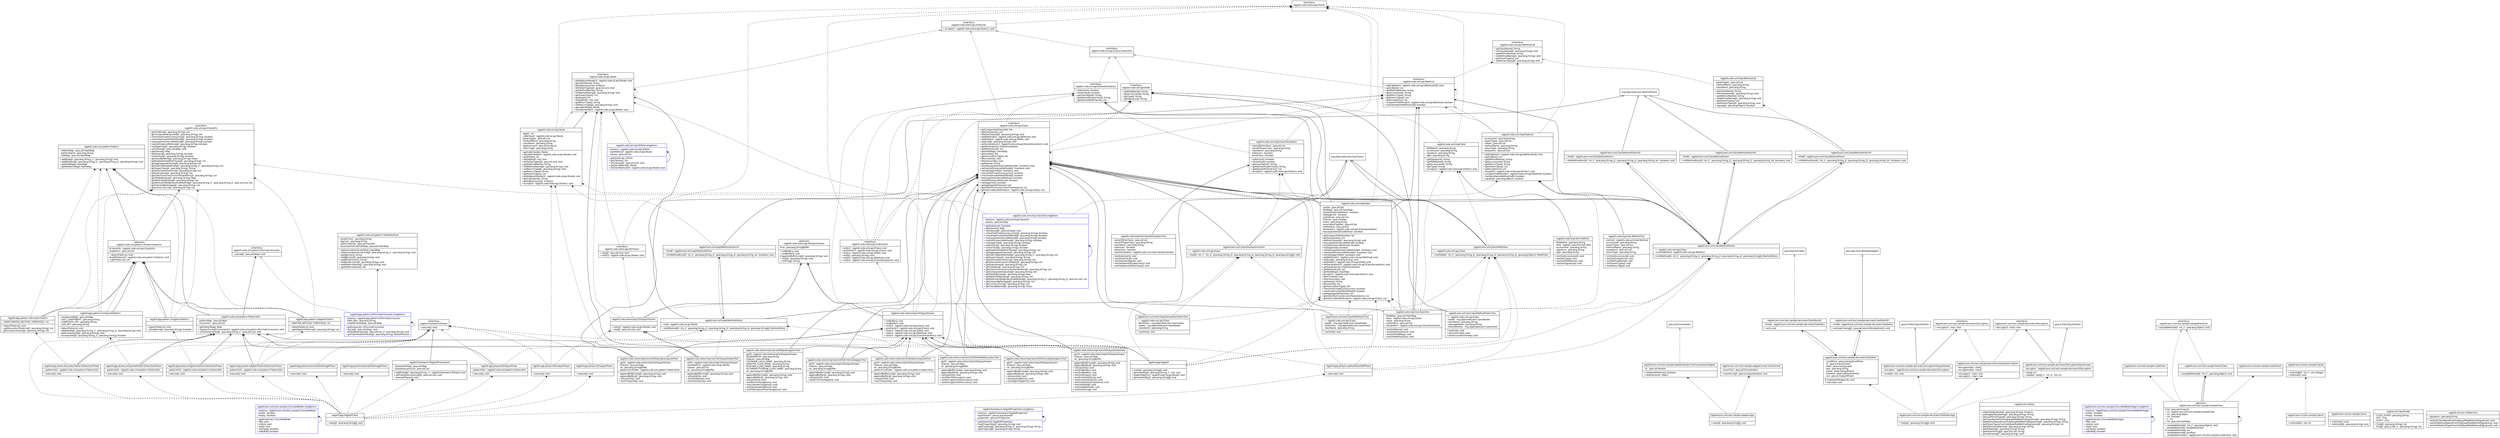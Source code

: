 digraph G {
rankdir=BT;
fontname = "Times New Roman"
fontsize = 12
node [
fontname = "Times New Roman"
fontsize = 12
shape = "record"
]
"ragdoll.asm.uml.test.sample.ChocolateBoiler" [
color=blue
fillcolor="white"
style=filled
label = "{ragdoll.asm.uml.test.sample.ChocolateBoiler
«singleton»\n|- instance : ragdoll.asm.uml.test.sample.ChocolateBoiler\l- boiled : boolean\l- empty : boolean\l|+ getInstance(): ChocolateBoiler\l+ fill(): void\l+ drain(): void\l+ boil(): void\l+ isEmpty(): boolean\l+ isBoiled(): boolean\l}"
]
edge [
style = "dashed"
arrowhead = "empty"
]
edge [
style = "solid"
arrowhead = "empty"
]
edge [
style = "dashed"
arrowhead = "vee"
]
edge [
style = "solid"
arrowhead = "vee"
label = " "
]
"ragdoll.asm.uml.test.sample.ChocolateBoiler" -> "ragdoll.asm.uml.test.sample.ChocolateBoiler"
edge [label=" "]
"ragdoll.code.visitor.api.ISDVisitor" [
color=black
fillcolor="white"
style=filled
label = "{«interface»\nragdoll.code.visitor.api.ISDVisitor|+ visit(j0 : java.util.List): void\l+ visit(r0 : ragdoll.code.sd.api.INode): void\l}"
]
edge [
style = "dashed"
arrowhead = "empty"
]
"ragdoll.code.visitor.api.ISDVisitor" -> "ragdoll.code.visitor.api.IVisitor"
edge [
style = "solid"
arrowhead = "empty"
]
edge [
style = "dashed"
arrowhead = "vee"
]
"ragdoll.code.visitor.api.ISDVisitor" -> "ragdoll.code.sd.api.INode"
edge [label=" "]
"ragdoll.code.uml.api.IClassComponent" [
color=black
fillcolor="white"
style=filled
label = "{«interface»\nragdoll.code.uml.api.IClassComponent|}"
]
edge [
style = "dashed"
arrowhead = "empty"
]
"ragdoll.code.uml.api.IClassComponent" -> "ragdoll.code.visitor.api.ITraverser"
edge [
style = "solid"
arrowhead = "empty"
]
edge [
style = "dashed"
arrowhead = "vee"
]
edge [label=" "]
"ragdoll.app.phase.GenerateSDImagePhase" [
color=black
fillcolor="white"
style=filled
label = "{ragdoll.app.phase.GenerateSDImagePhase||+ execute(): void\l}"
]
edge [
style = "dashed"
arrowhead = "empty"
]
"ragdoll.app.phase.GenerateSDImagePhase" -> "ragdoll.framework.IPhase"
edge [
style = "solid"
arrowhead = "empty"
]
edge [
style = "dashed"
arrowhead = "vee"
]
edge [label=" "]
"ragdoll.asm.uml.test.ClassDeclarationVisitorTest" [
color=black
fillcolor="white"
style=filled
label = "{ragdoll.asm.uml.test.ClassDeclarationVisitorTest|- c : ragdoll.code.uml.api.IClass\l- declVisitor : org.objectweb.asm.ClassVisitor\l- reader : org.objectweb.asm.ClassReader\l- className : java.lang.String\l|+ testVisit(): void\l}"
]
edge [
style = "dashed"
arrowhead = "empty"
]
edge [
style = "solid"
arrowhead = "empty"
]
edge [
style = "dashed"
arrowhead = "vee"
]
"ragdoll.asm.uml.test.ClassDeclarationVisitorTest" -> "ragdoll.code.uml.impl.Klass"
"ragdoll.asm.uml.test.ClassDeclarationVisitorTest" -> "ragdoll.asm.uml.ClassDeclarationVisitor"
edge [
style = "solid"
arrowhead = "vee"
label = " "
]
"ragdoll.asm.uml.test.ClassDeclarationVisitorTest" -> "ragdoll.code.uml.api.IClass"
edge [label=" "]
"ragdoll.code.visitor.api.IVisitor" [
color=black
fillcolor="white"
style=filled
label = "{«interface»\nragdoll.code.visitor.api.IVisitor|}"
]
edge [
style = "dashed"
arrowhead = "empty"
]
edge [
style = "solid"
arrowhead = "empty"
]
edge [
style = "dashed"
arrowhead = "vee"
]
edge [label=" "]
"ragdoll.app.pattern.GVFormatConsumer" [
color=blue
fillcolor="white"
style=filled
label = "{ragdoll.app.pattern.GVFormatConsumer
«singleton»\n|- instance : ragdoll.app.pattern.GVFormatConsumer\l- YIMA_RED : java.lang.String\l- nodeAttributeMap : java.util.Map\l|+ getInstance(): GVFormatConsumer\l+ parse(j0 : java.util.Map): void\l- setNodeAttribute(j0 : java.util.List, j1 : java.lang.String): void\l+ getClassNodeAttribute(j0 : java.lang.String): NodeAttribute\l}"
]
edge [
style = "dashed"
arrowhead = "empty"
]
"ragdoll.app.pattern.GVFormatConsumer" -> "ragdoll.code.uml.pattern.IFormatConsumer"
edge [
style = "solid"
arrowhead = "empty"
]
edge [
style = "dashed"
arrowhead = "vee"
]
edge [
style = "solid"
arrowhead = "vee"
label = " "
]
"ragdoll.app.pattern.GVFormatConsumer" -> "ragdoll.app.pattern.GVFormatConsumer"
edge [
style = "solid"
arrowhead = "vee"
label = " "
]
"ragdoll.app.pattern.GVFormatConsumer" -> "ragdoll.code.uml.pattern.NodeAttribute"
edge [label=" "]
"ragdoll.code.uml.pattern.APatternDetector" [
color=black
fillcolor="white"
style=filled
label = "{«abstract»\nragdoll.code.uml.pattern.APatternDetector|# classInfo : ragdoll.code.uml.api.IClassInfo\l# patterns : java.util.List\l|+ detectPattern(): void\l# addPattern(r0 : ragdoll.code.uml.pattern.Pattern): void\l+ getPatterns(): List\l}"
]
edge [
style = "dashed"
arrowhead = "empty"
]
edge [
style = "solid"
arrowhead = "empty"
]
edge [
style = "dashed"
arrowhead = "vee"
]
edge [
style = "solid"
arrowhead = "vee"
label = " "
]
"ragdoll.code.uml.pattern.APatternDetector" -> "ragdoll.code.uml.api.IClassInfo"
edge [
style = "solid"
arrowhead = "vee"
label = " "
]
"ragdoll.code.uml.pattern.APatternDetector" -> "ragdoll.code.uml.pattern.Pattern"
edge [label=" "]
"ragdoll.framework.RagdollProperties" [
color=blue
fillcolor="white"
style=filled
label = "{ragdoll.framework.RagdollProperties
«singleton»\n|- instance : ragdoll.framework.RagdollProperties\l- inputStream : java.io.InputStream\l- properties : java.util.Properties\l|+ getInstance(): RagdollProperties\l+ loadProperties(j0 : java.lang.String): void\l+ getProperty(j0 : java.lang.String, j1 : java.lang.String): String\l+ getProperty(j0 : java.lang.String): String\l}"
]
edge [
style = "dashed"
arrowhead = "empty"
]
edge [
style = "solid"
arrowhead = "empty"
]
edge [
style = "dashed"
arrowhead = "vee"
]
edge [
style = "solid"
arrowhead = "vee"
label = " "
]
"ragdoll.framework.RagdollProperties" -> "ragdoll.framework.RagdollProperties"
edge [label=" "]
"ragdoll.code.uml.api.IClassInfo" [
color=black
fillcolor="white"
style=filled
label = "{«interface»\nragdoll.code.uml.api.IClassInfo|+ getChildren(j0 : java.lang.String): List\l+ getCompositedClassSet(j0 : java.lang.String): Set\l+ checkHasPrivateConstructor(j0 : java.lang.String): boolean\l+ checkHasPrivateFiledOfItself(j0 : java.lang.String): boolean\l+ hasLazyGetInstanceMethod(j0 : java.lang.String): boolean\l+ hasGetInstanceMethod(j0 : java.lang.String): boolean\l+ hasEagerInit(j0 : java.lang.String): boolean\l+ setClasses(j0 : java.util.Map): void\l+ getClasses(): Map\l+ isAbstract(j0 : java.lang.String): boolean\l+ isInterface(j0 : java.lang.String): boolean\l+ getClassByName(j0 : java.lang.String): IClass\l+ getImplementedInterfaces(j0 : java.lang.String): List\l+ getAggregatedClasses(j0 : java.lang.String): List\l+ getOverriddenMethods(j0 : java.lang.String, j1 : java.lang.String): List\l+ getSuperClass(j0 : java.lang.String): String\l+ getInheritedAncestors(j0 : java.lang.String): List\l+ getSubclasses(j0 : java.lang.String): List\l+ getClassFromConstructorParameters(j0 : java.lang.String): List\l+ getFieldsByClass(j0 : java.lang.String): Map\l+ getMethodsByClass(j0 : java.lang.String): List\l+ getMethodCallsByClassAndMethod(j0 : java.lang.String, j1 : java.lang.String, j2 : java.util.List): List\l+ getClassesByPackage(j0 : java.lang.String): List\l+ getConstructors(j0 : java.lang.String): List\l}"
]
edge [
style = "dashed"
arrowhead = "empty"
]
edge [
style = "solid"
arrowhead = "empty"
]
edge [
style = "dashed"
arrowhead = "vee"
]
edge [label=" "]
"ragdoll.code.uml.api.IMethod" [
color=black
fillcolor="white"
style=filled
label = "{«interface»\nragdoll.code.uml.api.IMethod|+ addCallees(r0 : ragdoll.code.uml.api.IMethodCall): void\l+ getCallees(): List\l+ getMethodName(): String\l+ getAccessLevel(): String\l+ getReturnType(): String\l+ getParamTypes(): List\l+ getExceptions(): List\l+ compareToMethod(r0 : ragdoll.code.uml.api.IMethod): boolean\l+ hasSameNameMethodCall(): boolean\l}"
]
edge [
style = "dashed"
arrowhead = "empty"
]
"ragdoll.code.uml.api.IMethod" -> "ragdoll.code.uml.api.IClassComponent"
edge [
style = "solid"
arrowhead = "empty"
]
edge [
style = "dashed"
arrowhead = "vee"
]
"ragdoll.code.uml.api.IMethod" -> "ragdoll.code.uml.api.IMethodCall"
"ragdoll.code.uml.api.IMethod" -> "ragdoll.code.uml.api.IMethod"
edge [label=" "]
"ragdoll.code.impl.test.ClassDeclarationTest" [
color=black
fillcolor="white"
style=filled
label = "{ragdoll.code.impl.test.ClassDeclarationTest|- nameOfInterfaces : java.util.List\l- nameOfSuperClass : java.lang.String\l- className : java.lang.String\l- isAbstract : boolean\l- isInterface : boolean\l- classDeclaration : ragdoll.code.uml.impl.ClassDeclaration\l|+ testIsAbstract(): void\l+ testIsInterface(): void\l+ testGetClassName(): void\l+ testGetNameOfSuperClass(): void\l+ testGetNameOfInterfaces(): void\l}"
]
edge [
style = "dashed"
arrowhead = "empty"
]
edge [
style = "solid"
arrowhead = "empty"
]
edge [
style = "dashed"
arrowhead = "vee"
]
edge [
style = "solid"
arrowhead = "vee"
label = " "
]
"ragdoll.code.impl.test.ClassDeclarationTest" -> "ragdoll.code.uml.impl.ClassDeclaration"
edge [label=" "]
"ragdoll.app.phase.GenerateDotImagePhase" [
color=black
fillcolor="white"
style=filled
label = "{ragdoll.app.phase.GenerateDotImagePhase||+ execute(): void\l}"
]
edge [
style = "dashed"
arrowhead = "empty"
]
"ragdoll.app.phase.GenerateDotImagePhase" -> "ragdoll.framework.IPhase"
edge [
style = "solid"
arrowhead = "empty"
]
edge [
style = "dashed"
arrowhead = "vee"
]
edge [label=" "]
"ragdoll.asm.uml.ClassFieldVisitor" [
color=black
fillcolor="white"
style=filled
label = "{ragdoll.asm.uml.ClassFieldVisitor|- c : ragdoll.code.uml.api.IClass\l|+ visitField(i0 : int, j1 : java.lang.String, j2 : java.lang.String, j3 : java.lang.String, j4 : java.lang.Object): FieldVisitor\l}"
]
edge [
style = "dashed"
arrowhead = "empty"
]
edge [
style = "solid"
arrowhead = "empty"
]
"ragdoll.asm.uml.ClassFieldVisitor" -> "org.objectweb.asm.ClassVisitor"
edge [
style = "dashed"
arrowhead = "vee"
]
"ragdoll.asm.uml.ClassFieldVisitor" -> "ragdoll.code.uml.impl.Field"
edge [
style = "solid"
arrowhead = "vee"
label = " "
]
"ragdoll.asm.uml.ClassFieldVisitor" -> "ragdoll.code.uml.api.IClass"
edge [label=" "]
"ragdoll.code.uml.pattern.PatternInfo" [
color=black
fillcolor="white"
style=filled
label = "{ragdoll.code.uml.pattern.PatternInfo|- patternMap : java.util.Map\l- consumers : java.util.List\l|+ getPatterMap(): Map\l+ registerFormatConsumer(r0 : ragdoll.code.uml.pattern.IFormatConsumer): void\l+ storePatternInfo(j0 : java.lang.String, j1 : java.util.List): void\l}"
]
edge [
style = "dashed"
arrowhead = "empty"
]
edge [
style = "solid"
arrowhead = "empty"
]
edge [
style = "dashed"
arrowhead = "vee"
]
edge [
style = "solid"
arrowhead = "vee"
label = " "
]
"ragdoll.code.uml.pattern.PatternInfo" -> "ragdoll.code.uml.pattern.Pattern"
edge [
style = "solid"
arrowhead = "vee"
label = " "
]
"ragdoll.code.uml.pattern.PatternInfo" -> "ragdoll.code.uml.pattern.IFormatConsumer"
edge [label=" "]
"ragdoll.app.phase.AdapterPatternDetectionPhase" [
color=black
fillcolor="white"
style=filled
label = "{ragdoll.app.phase.AdapterPatternDetectionPhase|- patternInfo : ragdoll.code.uml.pattern.PatternInfo\l|+ execute(): void\l}"
]
edge [
style = "dashed"
arrowhead = "empty"
]
"ragdoll.app.phase.AdapterPatternDetectionPhase" -> "ragdoll.framework.IPhase"
edge [
style = "solid"
arrowhead = "empty"
]
edge [
style = "dashed"
arrowhead = "vee"
]
"ragdoll.app.phase.AdapterPatternDetectionPhase" -> "ragdoll.app.pattern.AdapterPattern"
edge [
style = "solid"
arrowhead = "vee"
label = " "
]
"ragdoll.app.phase.AdapterPatternDetectionPhase" -> "ragdoll.code.uml.pattern.PatternInfo"
edge [label=" "]
"ragdoll.app.phase.LoadAndVisitASMPhase" [
color=black
fillcolor="white"
style=filled
label = "{ragdoll.app.phase.LoadAndVisitASMPhase||+ execute(): void\l}"
]
edge [
style = "dashed"
arrowhead = "empty"
]
"ragdoll.app.phase.LoadAndVisitASMPhase" -> "ragdoll.framework.IPhase"
edge [
style = "solid"
arrowhead = "empty"
]
edge [
style = "dashed"
arrowhead = "vee"
]
"ragdoll.app.phase.LoadAndVisitASMPhase" -> "ragdoll.code.uml.impl.Klass"
"ragdoll.app.phase.LoadAndVisitASMPhase" -> "ragdoll.asm.uml.ClassFieldVisitor"
"ragdoll.app.phase.LoadAndVisitASMPhase" -> "ragdoll.asm.uml.ClassMethodVisitor"
"ragdoll.app.phase.LoadAndVisitASMPhase" -> "ragdoll.asm.uml.ClassDeclarationVisitor"
edge [label=" "]
"ragdoll.asm.uml.test.sample.adapter.App" [
color=black
fillcolor="white"
style=filled
label = "{ragdoll.asm.uml.test.sample.adapter.App||+ main(j0 : java.lang.String[]): void\l}"
]
edge [
style = "dashed"
arrowhead = "empty"
]
edge [
style = "solid"
arrowhead = "empty"
]
edge [
style = "dashed"
arrowhead = "vee"
]
"ragdoll.asm.uml.test.sample.adapter.App" -> "ragdoll.asm.uml.test.sample.adapter.IteratorToEnumerationAdapter"
"ragdoll.asm.uml.test.sample.adapter.App" -> "ragdoll.asm.uml.test.sample.adapter.LinearTransformer"
edge [label=" "]
"ragdoll.code.visitor.api.IUMLVisitor" [
color=black
fillcolor="white"
style=filled
label = "{«interface»\nragdoll.code.visitor.api.IUMLVisitor|+ visit(r0 : ragdoll.code.uml.api.IClass): void\l+ postVisit(r0 : ragdoll.code.uml.api.IClass): void\l+ visit(r0 : ragdoll.code.uml.api.IField): void\l+ visit(j0 : java.lang.String): void\l+ visit(r0 : ragdoll.code.uml.api.IMethod): void\l+ visit(r0 : ragdoll.code.uml.api.IClassDeclaration): void\l}"
]
edge [
style = "dashed"
arrowhead = "empty"
]
"ragdoll.code.visitor.api.IUMLVisitor" -> "ragdoll.code.visitor.api.IVisitor"
edge [
style = "solid"
arrowhead = "empty"
]
edge [
style = "dashed"
arrowhead = "vee"
]
"ragdoll.code.visitor.api.IUMLVisitor" -> "ragdoll.code.uml.api.IClass"
"ragdoll.code.visitor.api.IUMLVisitor" -> "ragdoll.code.uml.api.IMethod"
"ragdoll.code.visitor.api.IUMLVisitor" -> "ragdoll.code.uml.api.IClassDeclaration"
"ragdoll.code.visitor.api.IUMLVisitor" -> "ragdoll.code.uml.api.IField"
edge [label=" "]
"ragdoll.code.impl.test.KlassTest" [
color=black
fillcolor="white"
style=filled
label = "{ragdoll.code.impl.test.KlassTest|- fieldMap : java.util.HashMap\l- klass : ragdoll.code.uml.api.IClass\l- name : java.lang.String\l- methodList : java.util.List\l- declaration : ragdoll.code.uml.api.IClassDeclaration\l|+ testGetName(): void\l+ testGetDeclaration(): void\l+ testGetFieldMap(): void\l+ testGetMethodList(): void\l}"
]
edge [
style = "dashed"
arrowhead = "empty"
]
edge [
style = "solid"
arrowhead = "empty"
]
edge [
style = "dashed"
arrowhead = "vee"
]
"ragdoll.code.impl.test.KlassTest" -> "ragdoll.code.uml.impl.ClassDeclaration"
"ragdoll.code.impl.test.KlassTest" -> "ragdoll.code.uml.impl.Method"
"ragdoll.code.impl.test.KlassTest" -> "ragdoll.code.uml.impl.Klass"
"ragdoll.code.impl.test.KlassTest" -> "ragdoll.code.uml.impl.Field"
edge [
style = "solid"
arrowhead = "vee"
label = " "
]
"ragdoll.code.impl.test.KlassTest" -> "ragdoll.code.uml.api.IClass"
edge [
style = "solid"
arrowhead = "vee"
label = " "
]
"ragdoll.code.impl.test.KlassTest" -> "ragdoll.code.uml.api.IMethod"
edge [
style = "solid"
arrowhead = "vee"
label = " "
]
"ragdoll.code.impl.test.KlassTest" -> "ragdoll.code.uml.api.IClassDeclaration"
edge [
style = "solid"
arrowhead = "vee"
label = " "
]
"ragdoll.code.impl.test.KlassTest" -> "ragdoll.code.uml.api.IField"
edge [label=" "]
"ragdoll.asm.uml.test.sample.decorator.TextEditor" [
color=black
fillcolor="white"
style=filled
label = "{ragdoll.asm.uml.test.sample.decorator.TextEditor|- scrollPane : javax.swing.JScrollPane\l- in : java.io.InputStream\l- label : javax.swing.JLabel\l- text : java.lang.String\l- frame : javax.swing.JFrame\l- textArea : javax.swing.JTextArea\l- out : java.io.OutputStream\l|# createAndShowGUI(): void\l+ execute(): void\l}"
]
edge [
style = "dashed"
arrowhead = "empty"
]
edge [
style = "solid"
arrowhead = "empty"
]
edge [
style = "dashed"
arrowhead = "vee"
]
"ragdoll.asm.uml.test.sample.decorator.TextEditor" -> "ragdoll.asm.uml.test.sample.decorator.TextEditor$2"
"ragdoll.asm.uml.test.sample.decorator.TextEditor" -> "ragdoll.asm.uml.test.sample.decorator.TextEditor$1"
edge [label=" "]
"ragdoll.code.impl.test.FieldTest" [
color=black
fillcolor="white"
style=filled
label = "{ragdoll.code.impl.test.FieldTest|- fieldName : java.lang.String\l- field : ragdoll.code.uml.impl.Field\l- accessLevel : java.lang.String\l- signature : java.lang.String\l- type : java.lang.String\l|+ testGetAccessLevel(): void\l+ testGetType(): void\l+ testGetFieldName(): void\l+ testGetSignature(): void\l}"
]
edge [
style = "dashed"
arrowhead = "empty"
]
edge [
style = "solid"
arrowhead = "empty"
]
edge [
style = "dashed"
arrowhead = "vee"
]
edge [
style = "solid"
arrowhead = "vee"
label = " "
]
"ragdoll.code.impl.test.FieldTest" -> "ragdoll.code.uml.impl.Field"
edge [label=" "]
"ragdoll.code.uml.impl.Method" [
color=black
fillcolor="white"
style=filled
label = "{ragdoll.code.uml.impl.Method|- accessLevel : java.lang.String\l- paramTypes : java.util.List\l- callees : java.util.List\l- methodName : java.lang.String\l- returnType : java.lang.String\l- exceptions : java.util.List\l|+ addCallees(r0 : ragdoll.code.uml.api.IMethodCall): void\l+ getCallees(): List\l+ getMethodName(): String\l+ getAccessLevel(): String\l+ getReturnType(): String\l+ getParamTypes(): List\l+ getExceptions(): List\l+ accept(r0 : ragdoll.code.visitor.api.IVisitor): void\l+ compareToMethod(r0 : ragdoll.code.uml.api.IMethod): boolean\l+ hasSameNameMethodCall(): boolean\l+ equals(j0 : java.lang.Object): boolean\l}"
]
edge [
style = "dashed"
arrowhead = "empty"
]
"ragdoll.code.uml.impl.Method" -> "ragdoll.code.uml.api.IMethod"
edge [
style = "solid"
arrowhead = "empty"
]
edge [
style = "dashed"
arrowhead = "vee"
]
"ragdoll.code.uml.impl.Method" -> "ragdoll.code.uml.api.IMethod"
"ragdoll.code.uml.impl.Method" -> "ragdoll.code.visitor.api.IVisitor"
edge [
style = "solid"
arrowhead = "vee"
label = " "
]
"ragdoll.code.uml.impl.Method" -> "ragdoll.code.uml.api.IMethodCall"
edge [label=" "]
"ragdoll.util.Utilities" [
color=black
fillcolor="white"
style=filled
label = "{ragdoll.util.Utilities||+ explodeSignature(j0 : java.lang.String): ArrayList\l+ packagifyClassName(j0 : java.lang.String): String\l+ getLastPartOfType(j0 : java.lang.String): String\l+ getClassNameFromFullyQualifiedMethodSignature(j0 : java.lang.String): String\l+ getMethodNameFromFullyQualifiedMethodSignature(j0 : java.lang.String): String\l+ getParamTypesFromFullyQualifiedMethodSignature(j0 : java.lang.String): List\l+ getSDInstanceName(j0 : java.lang.String): String\l+ getSDName(j0 : java.lang.String): String\l+ getParamString(j0 : java.util.List): String\l+ printVerbose(j0 : java.lang.String): void\l}"
]
edge [
style = "dashed"
arrowhead = "empty"
]
edge [
style = "solid"
arrowhead = "empty"
]
edge [
style = "dashed"
arrowhead = "vee"
]
edge [label=" "]
"ragdoll.asm.uml.test.sample.ChocolateBoilerEager" [
color=blue
fillcolor="white"
style=filled
label = "{ragdoll.asm.uml.test.sample.ChocolateBoilerEager
«singleton»\n|- instance : ragdoll.asm.uml.test.sample.ChocolateBoilerEager\l- boiled : boolean\l- empty : boolean\l|+ getInstance(): ChocolateBoilerEager\l+ fill(): void\l+ drain(): void\l+ boil(): void\l+ isEmpty(): boolean\l+ isBoiled(): boolean\l}"
]
edge [
style = "dashed"
arrowhead = "empty"
]
edge [
style = "solid"
arrowhead = "empty"
]
edge [
style = "dashed"
arrowhead = "vee"
]
edge [
style = "solid"
arrowhead = "vee"
label = " "
]
"ragdoll.asm.uml.test.sample.ChocolateBoilerEager" -> "ragdoll.asm.uml.test.sample.ChocolateBoilerEager"
edge [label=" "]
"ragdoll.asm.uml.test.sample.decorator.IDecryption" [
color=black
fillcolor="white"
style=filled
label = "{«interface»\nragdoll.asm.uml.test.sample.decorator.IDecryption|+ decrypt(c0 : char): char\l}"
]
edge [
style = "dashed"
arrowhead = "empty"
]
edge [
style = "solid"
arrowhead = "empty"
]
edge [
style = "dashed"
arrowhead = "vee"
]
edge [label=" "]
"ragdoll.asm.sd.GraphMethodVisitor" [
color=black
fillcolor="white"
style=filled
label = "{ragdoll.asm.sd.GraphMethodVisitor|- node : ragdoll.code.sd.api.INode\l|+ visitMethod(i0 : int, j1 : java.lang.String, j2 : java.lang.String, j3 : java.lang.String, j4 : java.lang.String[]): MethodVisitor\l}"
]
edge [
style = "dashed"
arrowhead = "empty"
]
edge [
style = "solid"
arrowhead = "empty"
]
"ragdoll.asm.sd.GraphMethodVisitor" -> "org.objectweb.asm.ClassVisitor"
edge [
style = "dashed"
arrowhead = "vee"
]
"ragdoll.asm.sd.GraphMethodVisitor" -> "ragdoll.asm.sd.GraphMethodVisitor$1"
edge [
style = "solid"
arrowhead = "vee"
label = " "
]
"ragdoll.asm.sd.GraphMethodVisitor" -> "ragdoll.code.sd.api.INode"
edge [label=" "]
"ragdoll.asm.uml.ClassMethodVisitor" [
color=black
fillcolor="white"
style=filled
label = "{ragdoll.asm.uml.ClassMethodVisitor|- c : ragdoll.code.uml.api.IClass\l- currentMethod : ragdoll.code.uml.api.IMethod\l|+ visitMethod(i0 : int, j1 : java.lang.String, j2 : java.lang.String, j3 : java.lang.String, j4 : java.lang.String[]): MethodVisitor\l}"
]
edge [
style = "dashed"
arrowhead = "empty"
]
edge [
style = "solid"
arrowhead = "empty"
]
"ragdoll.asm.uml.ClassMethodVisitor" -> "org.objectweb.asm.ClassVisitor"
edge [
style = "dashed"
arrowhead = "vee"
]
"ragdoll.asm.uml.ClassMethodVisitor" -> "ragdoll.asm.uml.ClassMethodVisitor$3"
"ragdoll.asm.uml.ClassMethodVisitor" -> "ragdoll.code.uml.impl.Method"
"ragdoll.asm.uml.ClassMethodVisitor" -> "ragdoll.asm.uml.ClassMethodVisitor$2"
"ragdoll.asm.uml.ClassMethodVisitor" -> "ragdoll.asm.uml.ClassMethodVisitor$1"
edge [
style = "solid"
arrowhead = "vee"
label = " "
]
"ragdoll.asm.uml.ClassMethodVisitor" -> "ragdoll.code.uml.api.IClass"
edge [
style = "solid"
arrowhead = "vee"
label = " "
]
"ragdoll.asm.uml.ClassMethodVisitor" -> "ragdoll.code.uml.api.IMethod"
edge [label=" "]
"ragdoll.asm.uml.test.sample.UsedClass" [
color=black
fillcolor="white"
style=filled
label = "{ragdoll.asm.uml.test.sample.UsedClass||}"
]
edge [
style = "dashed"
arrowhead = "empty"
]
edge [
style = "solid"
arrowhead = "empty"
]
edge [
style = "dashed"
arrowhead = "vee"
]
edge [label=" "]
"ragdoll.asm.uml.ClassDeclarationVisitor" [
color=black
fillcolor="white"
style=filled
label = "{ragdoll.asm.uml.ClassDeclarationVisitor|- c : ragdoll.code.uml.api.IClass\l|+ visit(i0 : int, i1 : int, j2 : java.lang.String, j3 : java.lang.String, j4 : java.lang.String, j5 : java.lang.String[]): void\l}"
]
edge [
style = "dashed"
arrowhead = "empty"
]
edge [
style = "solid"
arrowhead = "empty"
]
"ragdoll.asm.uml.ClassDeclarationVisitor" -> "org.objectweb.asm.ClassVisitor"
edge [
style = "dashed"
arrowhead = "vee"
]
"ragdoll.asm.uml.ClassDeclarationVisitor" -> "ragdoll.code.uml.impl.ClassDeclaration"
edge [
style = "solid"
arrowhead = "vee"
label = " "
]
"ragdoll.asm.uml.ClassDeclarationVisitor" -> "ragdoll.code.uml.api.IClass"
edge [label=" "]
"ragdoll.code.uml.pattern.NodeAttribute" [
color=black
fillcolor="white"
style=filled
label = "{ragdoll.code.uml.pattern.NodeAttribute|- borderColor : java.lang.String\l- bgColor : java.lang.String\l- patternNames : java.util.HashSet\l- associationArrowTextMap : java.util.HashMap\l|+ getAssociationArrowText(): HashMap\l+ addAssociationArrowText(j0 : java.lang.String, j1 : java.lang.String): void\l+ getBgColor(): String\l+ setBgColor(j0 : java.lang.String): void\l+ getBorderColor(): String\l+ setBorderColor(j0 : java.lang.String): void\l+ addPatternName(j0 : java.lang.String): void\l+ getPatternNames(): Set\l}"
]
edge [
style = "dashed"
arrowhead = "empty"
]
edge [
style = "solid"
arrowhead = "empty"
]
edge [
style = "dashed"
arrowhead = "vee"
]
edge [label=" "]
"ragdoll.code.visitor.impl.SDOutputStream" [
color=black
fillcolor="white"
style=filled
label = "{ragdoll.code.visitor.impl.SDOutputStream||+ visit(r0 : ragdoll.code.sd.api.INode): void\l+ visit(j0 : java.util.List): void\l}"
]
edge [
style = "dashed"
arrowhead = "empty"
]
"ragdoll.code.visitor.impl.SDOutputStream" -> "ragdoll.code.visitor.api.ISDVisitor"
edge [
style = "solid"
arrowhead = "empty"
]
"ragdoll.code.visitor.impl.SDOutputStream" -> "ragdoll.code.visitor.api.AOutputStream"
edge [
style = "dashed"
arrowhead = "vee"
]
"ragdoll.code.visitor.impl.SDOutputStream" -> "ragdoll.code.visitor.api.AOutputStream"
"ragdoll.code.visitor.impl.SDOutputStream" -> "ragdoll.code.sd.api.INode"
edge [label=" "]
"ragdoll.app.phase.CompositePatternDetectionPhase" [
color=black
fillcolor="white"
style=filled
label = "{ragdoll.app.phase.CompositePatternDetectionPhase|- patternInfo : ragdoll.code.uml.pattern.PatternInfo\l|+ execute(): void\l}"
]
edge [
style = "dashed"
arrowhead = "empty"
]
"ragdoll.app.phase.CompositePatternDetectionPhase" -> "ragdoll.framework.IPhase"
edge [
style = "solid"
arrowhead = "empty"
]
edge [
style = "dashed"
arrowhead = "vee"
]
"ragdoll.app.phase.CompositePatternDetectionPhase" -> "ragdoll.app.pattern.CompositePattern"
edge [
style = "solid"
arrowhead = "vee"
label = " "
]
"ragdoll.app.phase.CompositePatternDetectionPhase" -> "ragdoll.code.uml.pattern.PatternInfo"
edge [label=" "]
"ragdoll.code.visitor.impl.test.GVOutputStreamTest" [
color=black
fillcolor="white"
style=filled
label = "{ragdoll.code.visitor.impl.test.GVOutputStreamTest|- gvOS : ragdoll.code.visitor.impl.GVOutputStream\l- iClasses : java.util.Map\l- sb : java.lang.StringBuffer\l|- appendBufferLine(j0 : java.lang.String): void\l- appendBuffer(j0 : java.lang.String): void\l+ setUpGvOS(): void\l+ testInitBuffer(): void\l+ testEndBuffer(): void\l+ testVisitIClass(): void\l+ testPostVisitIClass(): void\l+ testPostVisitIClass2(): void\l+ testVisitIClassDeclaration(): void\l+ testVisitIField(): void\l+ testVisitIMethod(): void\l+ testVisitString(): void\l}"
]
edge [
style = "dashed"
arrowhead = "empty"
]
edge [
style = "solid"
arrowhead = "empty"
]
edge [
style = "dashed"
arrowhead = "vee"
]
edge [
style = "solid"
arrowhead = "vee"
label = " "
]
"ragdoll.code.visitor.impl.test.GVOutputStreamTest" -> "ragdoll.code.uml.api.IClass"
edge [
style = "solid"
arrowhead = "vee"
label = " "
]
"ragdoll.code.visitor.impl.test.GVOutputStreamTest" -> "ragdoll.code.visitor.impl.GVOutputStream"
edge [label=" "]
"ragdoll.asm.uml.test.sample.SampleInterface" [
color=black
fillcolor="white"
style=filled
label = "{«interface»\nragdoll.asm.uml.test.sample.SampleInterface|+ sampleMethod(i0 : int, j1 : java.lang.Object): void\l}"
]
edge [
style = "dashed"
arrowhead = "empty"
]
edge [
style = "solid"
arrowhead = "empty"
]
edge [
style = "dashed"
arrowhead = "vee"
]
edge [label=" "]
"ragdoll.app.pattern.DecoratorPattern" [
color=black
fillcolor="white"
style=filled
label = "{ragdoll.app.pattern.DecoratorPattern|- UNDECORATED_METHOD_THRESHOLD : int\l|+ detectPattern(): void\l+ getDecoratorPatterns(j0 : java.lang.String): List\l- getComponentList(j0 : java.lang.String): List\l}"
]
edge [
style = "dashed"
arrowhead = "empty"
]
edge [
style = "solid"
arrowhead = "empty"
]
"ragdoll.app.pattern.DecoratorPattern" -> "ragdoll.code.uml.pattern.APatternDetector"
edge [
style = "dashed"
arrowhead = "vee"
]
"ragdoll.app.pattern.DecoratorPattern" -> "ragdoll.code.uml.pattern.APatternDetector"
"ragdoll.app.pattern.DecoratorPattern" -> "ragdoll.code.uml.api.IClassInfo"
"ragdoll.app.pattern.DecoratorPattern" -> "ragdoll.code.uml.pattern.Pattern"
edge [label=" "]
"ragdoll.code.uml.impl.MethodCall" [
color=black
fillcolor="white"
style=filled
label = "{ragdoll.code.uml.impl.MethodCall|- paramTypes : java.util.List\l- methodName : java.lang.String\l- className : java.lang.String\l|+ getClassName(): String\l+ setClassName(j0 : java.lang.String): void\l+ getMethodName(): String\l+ setMethodName(j0 : java.lang.String): void\l+ getParamTypes(): List\l+ addParamTypes(j0 : java.lang.String): void\l+ equals(j0 : java.lang.Object): boolean\l}"
]
edge [
style = "dashed"
arrowhead = "empty"
]
"ragdoll.code.uml.impl.MethodCall" -> "ragdoll.code.uml.api.IMethodCall"
edge [
style = "solid"
arrowhead = "empty"
]
edge [
style = "dashed"
arrowhead = "vee"
]
edge [label=" "]
"ragdoll.code.uml.api.IMethodCall" [
color=black
fillcolor="white"
style=filled
label = "{«interface»\nragdoll.code.uml.api.IMethodCall|+ getClassName(): String\l+ setClassName(j0 : java.lang.String): void\l+ getMethodName(): String\l+ setMethodName(j0 : java.lang.String): void\l+ getParamTypes(): List\l+ addParamTypes(j0 : java.lang.String): void\l}"
]
edge [
style = "dashed"
arrowhead = "empty"
]
edge [
style = "solid"
arrowhead = "empty"
]
edge [
style = "dashed"
arrowhead = "vee"
]
edge [label=" "]
"ragdoll.asm.uml.test.ClassMethodVisitorTest" [
color=black
fillcolor="white"
style=filled
label = "{ragdoll.asm.uml.test.ClassMethodVisitorTest|- c : ragdoll.code.uml.api.IClass\l- reader : org.objectweb.asm.ClassReader\l- className : java.lang.String\l~ packageName : java.lang.String\l- methodVisitor : org.objectweb.asm.ClassVisitor\l|+ testVisit(): void\l+ testUseArrow(): void\l+ testAssociationArrow(): void\l}"
]
edge [
style = "dashed"
arrowhead = "empty"
]
edge [
style = "solid"
arrowhead = "empty"
]
edge [
style = "dashed"
arrowhead = "vee"
]
"ragdoll.asm.uml.test.ClassMethodVisitorTest" -> "ragdoll.code.uml.impl.Klass"
"ragdoll.asm.uml.test.ClassMethodVisitorTest" -> "ragdoll.asm.uml.ClassFieldVisitor"
"ragdoll.asm.uml.test.ClassMethodVisitorTest" -> "ragdoll.asm.uml.ClassMethodVisitor"
edge [
style = "solid"
arrowhead = "vee"
label = " "
]
"ragdoll.asm.uml.test.ClassMethodVisitorTest" -> "ragdoll.code.uml.api.IClass"
edge [label=" "]
"ragdoll.app.phase.GVOutputPhase" [
color=black
fillcolor="white"
style=filled
label = "{ragdoll.app.phase.GVOutputPhase|- patternInfo : ragdoll.code.uml.pattern.PatternInfo\l|+ execute(): void\l}"
]
edge [
style = "dashed"
arrowhead = "empty"
]
"ragdoll.app.phase.GVOutputPhase" -> "ragdoll.framework.IPhase"
edge [
style = "solid"
arrowhead = "empty"
]
edge [
style = "dashed"
arrowhead = "vee"
]
"ragdoll.app.phase.GVOutputPhase" -> "ragdoll.code.visitor.impl.GVOutputStream"
edge [
style = "solid"
arrowhead = "vee"
label = " "
]
"ragdoll.app.phase.GVOutputPhase" -> "ragdoll.code.uml.pattern.PatternInfo"
edge [label=" "]
"ragdoll.code.sd.impl.SDInfo" [
color=blue
fillcolor="white"
style=filled
label = "{ragdoll.code.sd.impl.SDInfo
«singleton»\n|- instance : ragdoll.code.sd.impl.SDInfo\l- startMethod : ragdoll.code.sd.api.INode\l- classes : java.util.List\l|+ getInstance(): SDInfo\l+ getClasses(): List\l+ setClasses(j0 : java.util.List): void\l+ getStartMethod(): INode\l+ setStartMethod(r0 : ragdoll.code.sd.api.INode): void\l}"
]
edge [
style = "dashed"
arrowhead = "empty"
]
edge [
style = "solid"
arrowhead = "empty"
]
edge [
style = "dashed"
arrowhead = "vee"
]
edge [
style = "solid"
arrowhead = "vee"
label = " "
]
"ragdoll.code.sd.impl.SDInfo" -> "ragdoll.code.sd.impl.SDInfo"
edge [
style = "solid"
arrowhead = "vee"
label = " "
]
"ragdoll.code.sd.impl.SDInfo" -> "ragdoll.code.sd.api.INode"
edge [label=" "]
"ragdoll.code.visitor.impl.test.GVOSAwtCompositeTest" [
color=black
fillcolor="white"
style=filled
label = "{ragdoll.code.visitor.impl.test.GVOSAwtCompositeTest|- gvOS : ragdoll.code.visitor.impl.GVOutputStream\l- iClasses : java.util.Map\l- sb : java.lang.StringBuffer\l- patternController : ragdoll.code.uml.pattern.PatternInfo\l|- appendBufferLine(j0 : java.lang.String): void\l- appendBuffer(j0 : java.lang.String): void\l+ setUpGvOS(): void\l+ testCOmposite(): void\l}"
]
edge [
style = "dashed"
arrowhead = "empty"
]
edge [
style = "solid"
arrowhead = "empty"
]
edge [
style = "dashed"
arrowhead = "vee"
]
edge [
style = "solid"
arrowhead = "vee"
label = " "
]
"ragdoll.code.visitor.impl.test.GVOSAwtCompositeTest" -> "ragdoll.code.uml.api.IClass"
edge [
style = "solid"
arrowhead = "vee"
label = " "
]
"ragdoll.code.visitor.impl.test.GVOSAwtCompositeTest" -> "ragdoll.code.uml.pattern.PatternInfo"
edge [
style = "solid"
arrowhead = "vee"
label = " "
]
"ragdoll.code.visitor.impl.test.GVOSAwtCompositeTest" -> "ragdoll.code.visitor.impl.GVOutputStream"
edge [label=" "]
"ragdoll.app.phase.SingletonPatternDetectionPhase" [
color=black
fillcolor="white"
style=filled
label = "{ragdoll.app.phase.SingletonPatternDetectionPhase|- patternInfo : ragdoll.code.uml.pattern.PatternInfo\l|+ execute(): void\l}"
]
edge [
style = "dashed"
arrowhead = "empty"
]
"ragdoll.app.phase.SingletonPatternDetectionPhase" -> "ragdoll.framework.IPhase"
edge [
style = "solid"
arrowhead = "empty"
]
edge [
style = "dashed"
arrowhead = "vee"
]
"ragdoll.app.phase.SingletonPatternDetectionPhase" -> "ragdoll.app.pattern.SingletonPattern"
edge [
style = "solid"
arrowhead = "vee"
label = " "
]
"ragdoll.app.phase.SingletonPatternDetectionPhase" -> "ragdoll.code.uml.pattern.PatternInfo"
edge [label=" "]
"ragdoll.asm.uml.test.sample.adapter.LinearTransformer" [
color=black
fillcolor="white"
style=filled
label = "{ragdoll.asm.uml.test.sample.adapter.LinearTransformer|- enumTion : java.util.Enumeration\l|+ transform(j0 : java.io.OutputStream): void\l}"
]
edge [
style = "dashed"
arrowhead = "empty"
]
edge [
style = "solid"
arrowhead = "empty"
]
edge [
style = "dashed"
arrowhead = "vee"
]
edge [label=" "]
"ragdoll.app.pattern.AdapterPattern" [
color=black
fillcolor="white"
style=filled
label = "{ragdoll.app.pattern.AdapterPattern|- ADAPTER_METHOD_THRESHOLD : int\l|+ detectPattern(): void\l+ getAdapterPatterns(j0 : java.lang.String): List\l}"
]
edge [
style = "dashed"
arrowhead = "empty"
]
edge [
style = "solid"
arrowhead = "empty"
]
"ragdoll.app.pattern.AdapterPattern" -> "ragdoll.code.uml.pattern.APatternDetector"
edge [
style = "dashed"
arrowhead = "vee"
]
"ragdoll.app.pattern.AdapterPattern" -> "ragdoll.code.uml.pattern.APatternDetector"
"ragdoll.app.pattern.AdapterPattern" -> "ragdoll.code.uml.api.IClassInfo"
"ragdoll.app.pattern.AdapterPattern" -> "ragdoll.code.uml.pattern.Pattern"
edge [label=" "]
"ragdoll.app.pattern.SingletonPattern" [
color=black
fillcolor="white"
style=filled
label = "{ragdoll.app.pattern.SingletonPattern||+ detectPattern(): void\l- isSingleton(j0 : java.lang.String): boolean\l}"
]
edge [
style = "dashed"
arrowhead = "empty"
]
edge [
style = "solid"
arrowhead = "empty"
]
"ragdoll.app.pattern.SingletonPattern" -> "ragdoll.code.uml.pattern.APatternDetector"
edge [
style = "dashed"
arrowhead = "vee"
]
"ragdoll.app.pattern.SingletonPattern" -> "ragdoll.code.uml.pattern.APatternDetector"
"ragdoll.app.pattern.SingletonPattern" -> "ragdoll.code.uml.api.IClassInfo"
"ragdoll.app.pattern.SingletonPattern" -> "ragdoll.code.uml.pattern.Pattern"
edge [label=" "]
"ragdoll.app.phase.SDOutputPhase" [
color=black
fillcolor="white"
style=filled
label = "{ragdoll.app.phase.SDOutputPhase||+ execute(): void\l}"
]
edge [
style = "dashed"
arrowhead = "empty"
]
"ragdoll.app.phase.SDOutputPhase" -> "ragdoll.framework.IPhase"
edge [
style = "solid"
arrowhead = "empty"
]
edge [
style = "dashed"
arrowhead = "vee"
]
"ragdoll.app.phase.SDOutputPhase" -> "ragdoll.code.visitor.impl.SDOutputStream"
edge [label=" "]
"ragdoll.code.uml.api.IField" [
color=black
fillcolor="white"
style=filled
label = "{«interface»\nragdoll.code.uml.api.IField|+ getFieldName(): String\l+ getAccessLevel(): String\l+ getType(): String\l+ getSignature(): String\l}"
]
edge [
style = "dashed"
arrowhead = "empty"
]
"ragdoll.code.uml.api.IField" -> "ragdoll.code.uml.api.IClassComponent"
edge [
style = "solid"
arrowhead = "empty"
]
edge [
style = "dashed"
arrowhead = "vee"
]
edge [label=" "]
"ragdoll.app.phase.DecoratorPatternDetectionPhase" [
color=black
fillcolor="white"
style=filled
label = "{ragdoll.app.phase.DecoratorPatternDetectionPhase|- patternInfo : ragdoll.code.uml.pattern.PatternInfo\l|+ execute(): void\l}"
]
edge [
style = "dashed"
arrowhead = "empty"
]
"ragdoll.app.phase.DecoratorPatternDetectionPhase" -> "ragdoll.framework.IPhase"
edge [
style = "solid"
arrowhead = "empty"
]
edge [
style = "dashed"
arrowhead = "vee"
]
"ragdoll.app.phase.DecoratorPatternDetectionPhase" -> "ragdoll.app.pattern.DecoratorPattern"
edge [
style = "solid"
arrowhead = "vee"
label = " "
]
"ragdoll.app.phase.DecoratorPatternDetectionPhase" -> "ragdoll.code.uml.pattern.PatternInfo"
edge [label=" "]
"ragdoll.asm.uml.ClassMethodVisitor$3" [
color=black
fillcolor="white"
style=filled
label = "{ragdoll.asm.uml.ClassMethodVisitor$3|~ this$0 : ragdoll.asm.uml.ClassMethodVisitor\l|+ visitMethodInsn(i0 : int, j1 : java.lang.String, j2 : java.lang.String, j3 : java.lang.String, b4 : boolean): void\l}"
]
edge [
style = "dashed"
arrowhead = "empty"
]
edge [
style = "solid"
arrowhead = "empty"
]
"ragdoll.asm.uml.ClassMethodVisitor$3" -> "org.objectweb.asm.MethodVisitor"
edge [
style = "dashed"
arrowhead = "vee"
]
edge [
style = "solid"
arrowhead = "vee"
label = " "
]
"ragdoll.asm.uml.ClassMethodVisitor$3" -> "ragdoll.asm.uml.ClassMethodVisitor"
edge [label=" "]
"ragdoll.app.Ragdoll" [
color=black
fillcolor="white"
style=filled
label = "{ragdoll.app.Ragdoll||+ main(j0 : java.lang.String[]): void\l+ generateSD(j0 : java.lang.String, i1 : int): void\l+ graphHelper(r0 : ragdoll.code.sd.api.INode): void\l+ generateUML(j0 : java.lang.String[]): void\l}"
]
edge [
style = "dashed"
arrowhead = "empty"
]
edge [
style = "solid"
arrowhead = "empty"
]
edge [
style = "dashed"
arrowhead = "vee"
]
"ragdoll.app.Ragdoll" -> "ragdoll.code.uml.impl.Klass"
"ragdoll.app.Ragdoll" -> "ragdoll.asm.sd.GraphMethodVisitor"
"ragdoll.app.Ragdoll" -> "ragdoll.code.sd.api.INode"
"ragdoll.app.Ragdoll" -> "ragdoll.asm.uml.ClassFieldVisitor"
"ragdoll.app.Ragdoll" -> "ragdoll.asm.uml.ClassMethodVisitor"
"ragdoll.app.Ragdoll" -> "ragdoll.code.visitor.impl.GVOutputStream"
"ragdoll.app.Ragdoll" -> "ragdoll.code.visitor.impl.SDOutputStream"
"ragdoll.app.Ragdoll" -> "ragdoll.asm.uml.ClassDeclarationVisitor"
"ragdoll.app.Ragdoll" -> "ragdoll.code.sd.impl.Node"
edge [label=" "]
"ragdoll.asm.uml.test.sample.ParentClass" [
color=black
fillcolor="white"
style=filled
label = "{ragdoll.asm.uml.test.sample.ParentClass||+ sampleMethod(i0 : int, j1 : java.lang.Object): void\l}"
]
edge [
style = "dashed"
arrowhead = "empty"
]
"ragdoll.asm.uml.test.sample.ParentClass" -> "ragdoll.asm.uml.test.sample.SampleInterface"
edge [
style = "solid"
arrowhead = "empty"
]
edge [
style = "dashed"
arrowhead = "vee"
]
edge [label=" "]
"ragdoll.asm.uml.test.sample.UsedClass2" [
color=black
fillcolor="white"
style=filled
label = "{ragdoll.asm.uml.test.sample.UsedClass2||}"
]
edge [
style = "dashed"
arrowhead = "empty"
]
edge [
style = "solid"
arrowhead = "empty"
]
edge [
style = "dashed"
arrowhead = "vee"
]
edge [label=" "]
"ragdoll.asm.uml.ClassMethodVisitor$2" [
color=black
fillcolor="white"
style=filled
label = "{ragdoll.asm.uml.ClassMethodVisitor$2|~ this$0 : ragdoll.asm.uml.ClassMethodVisitor\l|+ visitMethodInsn(i0 : int, j1 : java.lang.String, j2 : java.lang.String, j3 : java.lang.String, b4 : boolean): void\l}"
]
edge [
style = "dashed"
arrowhead = "empty"
]
edge [
style = "solid"
arrowhead = "empty"
]
"ragdoll.asm.uml.ClassMethodVisitor$2" -> "org.objectweb.asm.MethodVisitor"
edge [
style = "dashed"
arrowhead = "vee"
]
edge [
style = "solid"
arrowhead = "vee"
label = " "
]
"ragdoll.asm.uml.ClassMethodVisitor$2" -> "ragdoll.asm.uml.ClassMethodVisitor"
edge [label=" "]
"ragdoll.asm.uml.ClassMethodVisitor$1" [
color=black
fillcolor="white"
style=filled
label = "{ragdoll.asm.uml.ClassMethodVisitor$1|~ this$0 : ragdoll.asm.uml.ClassMethodVisitor\l|+ visitMethodInsn(i0 : int, j1 : java.lang.String, j2 : java.lang.String, j3 : java.lang.String, b4 : boolean): void\l}"
]
edge [
style = "dashed"
arrowhead = "empty"
]
edge [
style = "solid"
arrowhead = "empty"
]
"ragdoll.asm.uml.ClassMethodVisitor$1" -> "org.objectweb.asm.MethodVisitor"
edge [
style = "dashed"
arrowhead = "vee"
]
"ragdoll.asm.uml.ClassMethodVisitor$1" -> "ragdoll.code.uml.impl.MethodCall"
edge [
style = "solid"
arrowhead = "vee"
label = " "
]
"ragdoll.asm.uml.ClassMethodVisitor$1" -> "ragdoll.asm.uml.ClassMethodVisitor"
edge [label=" "]
"ragdoll.code.visitor.impl.test.GVOSItrToEnmAdapterTest" [
color=black
fillcolor="white"
style=filled
label = "{ragdoll.code.visitor.impl.test.GVOSItrToEnmAdapterTest|- gvOS : ragdoll.code.visitor.impl.GVOutputStream\l- iClasses : java.util.Map\l- sb : java.lang.StringBuffer\l|- appendBufferLine(j0 : java.lang.String): void\l- appendBuffer(j0 : java.lang.String): void\l+ setUpGvOS(): void\l+ testItrToEnmAdapter(): void\l}"
]
edge [
style = "dashed"
arrowhead = "empty"
]
edge [
style = "solid"
arrowhead = "empty"
]
edge [
style = "dashed"
arrowhead = "vee"
]
edge [
style = "solid"
arrowhead = "vee"
label = " "
]
"ragdoll.code.visitor.impl.test.GVOSItrToEnmAdapterTest" -> "ragdoll.code.uml.api.IClass"
edge [
style = "solid"
arrowhead = "vee"
label = " "
]
"ragdoll.code.visitor.impl.test.GVOSItrToEnmAdapterTest" -> "ragdoll.code.visitor.impl.GVOutputStream"
edge [label=" "]
"ragdoll.code.uml.pattern.IFormatConsumer" [
color=black
fillcolor="white"
style=filled
label = "{«interface»\nragdoll.code.uml.pattern.IFormatConsumer|+ parse(j0 : java.util.Map): void\l}"
]
edge [
style = "dashed"
arrowhead = "empty"
]
edge [
style = "solid"
arrowhead = "empty"
]
edge [
style = "dashed"
arrowhead = "vee"
]
edge [label=" "]
"ragdoll.asm.uml.test.sample.decorator.EncryptionOutputStream" [
color=black
fillcolor="white"
style=filled
label = "{ragdoll.asm.uml.test.sample.decorator.EncryptionOutputStream|- encryptor : ragdoll.asm.uml.test.sample.decorator.IEncryption\l|+ write(i0 : int): void\l}"
]
edge [
style = "dashed"
arrowhead = "empty"
]
edge [
style = "solid"
arrowhead = "empty"
]
"ragdoll.asm.uml.test.sample.decorator.EncryptionOutputStream" -> "java.io.FilterOutputStream"
edge [
style = "dashed"
arrowhead = "vee"
]
edge [
style = "solid"
arrowhead = "vee"
label = " "
]
"ragdoll.asm.uml.test.sample.decorator.EncryptionOutputStream" -> "ragdoll.asm.uml.test.sample.decorator.IEncryption"
edge [label=" "]
"ragdoll.asm.sd.test.sample.ClassA" [
color=black
fillcolor="white"
style=filled
label = "{ragdoll.asm.sd.test.sample.ClassA||+ methodA(i0 : int): int\l}"
]
edge [
style = "dashed"
arrowhead = "empty"
]
edge [
style = "solid"
arrowhead = "empty"
]
edge [
style = "dashed"
arrowhead = "vee"
]
"ragdoll.asm.sd.test.sample.ClassA" -> "ragdoll.asm.sd.test.sample.ClassB"
edge [label=" "]
"ragdoll.asm.sd.test.sample.ClassB" [
color=black
fillcolor="white"
style=filled
label = "{ragdoll.asm.sd.test.sample.ClassB||+ methodB(i0 : int, i1 : int): Integer\l+ methodE(): void\l}"
]
edge [
style = "dashed"
arrowhead = "empty"
]
edge [
style = "solid"
arrowhead = "empty"
]
edge [
style = "dashed"
arrowhead = "vee"
]
edge [label=" "]
"ragdoll.code.visitor.api.ITraverser" [
color=black
fillcolor="white"
style=filled
label = "{«interface»\nragdoll.code.visitor.api.ITraverser|+ accept(r0 : ragdoll.code.visitor.api.IVisitor): void\l}"
]
edge [
style = "dashed"
arrowhead = "empty"
]
edge [
style = "solid"
arrowhead = "empty"
]
edge [
style = "dashed"
arrowhead = "vee"
]
"ragdoll.code.visitor.api.ITraverser" -> "ragdoll.code.visitor.api.IVisitor"
edge [label=" "]
"ragdoll.asm.sd.test.sample.ClassC" [
color=black
fillcolor="white"
style=filled
label = "{ragdoll.asm.sd.test.sample.ClassC||+ methodC(): void\l+ methodD(j0 : java.lang.String): void\l}"
]
edge [
style = "dashed"
arrowhead = "empty"
]
edge [
style = "solid"
arrowhead = "empty"
]
edge [
style = "dashed"
arrowhead = "vee"
]
edge [label=" "]
"ragdoll.code.sd.impl.Node" [
color=black
fillcolor="white"
style=filled
label = "{ragdoll.code.sd.impl.Node|- depth : int\l- callerNode : ragdoll.code.sd.api.INode\l- paramTypes : java.util.List\l- methodName : java.lang.String\l- className : java.lang.String\l- adjacencyList : java.util.ArrayList\l- returnType : java.lang.String\l|+ getCallerNode(): INode\l+ setCallerNode(r0 : ragdoll.code.sd.api.INode): void\l+ getDepth(): int\l+ setDepth(i0 : int): void\l+ setParamTypes(j0 : java.util.List): void\l+ getMethodName(): String\l+ setMethodName(j0 : java.lang.String): void\l+ setReturnType(j0 : java.lang.String): void\l+ getReturnType(): String\l+ getParamTypes(): List\l+ addAdjacentNode(r0 : ragdoll.code.sd.api.INode): void\l+ getClassName(): String\l+ getAdjacencyList(): ArrayList\l+ accept(r0 : ragdoll.code.visitor.api.IVisitor): void\l}"
]
edge [
style = "dashed"
arrowhead = "empty"
]
"ragdoll.code.sd.impl.Node" -> "ragdoll.code.sd.api.INode"
edge [
style = "solid"
arrowhead = "empty"
]
edge [
style = "dashed"
arrowhead = "vee"
]
"ragdoll.code.sd.impl.Node" -> "ragdoll.code.visitor.api.IVisitor"
edge [
style = "solid"
arrowhead = "vee"
label = " "
]
"ragdoll.code.sd.impl.Node" -> "ragdoll.code.sd.api.INode"
edge [label=" "]
"ragdoll.code.visitor.impl.test.GVOSSwingCompositeTest" [
color=black
fillcolor="white"
style=filled
label = "{ragdoll.code.visitor.impl.test.GVOSSwingCompositeTest|- gvOS : ragdoll.code.visitor.impl.GVOutputStream\l- iClasses : java.util.Map\l- sb : java.lang.StringBuffer\l- patternController : ragdoll.code.uml.pattern.PatternInfo\l|- appendBufferLine(j0 : java.lang.String): void\l- appendBuffer(j0 : java.lang.String): void\l+ setUpGvOS(): void\l+ testComposite(): void\l}"
]
edge [
style = "dashed"
arrowhead = "empty"
]
edge [
style = "solid"
arrowhead = "empty"
]
edge [
style = "dashed"
arrowhead = "vee"
]
edge [
style = "solid"
arrowhead = "vee"
label = " "
]
"ragdoll.code.visitor.impl.test.GVOSSwingCompositeTest" -> "ragdoll.code.uml.api.IClass"
edge [
style = "solid"
arrowhead = "vee"
label = " "
]
"ragdoll.code.visitor.impl.test.GVOSSwingCompositeTest" -> "ragdoll.code.uml.pattern.PatternInfo"
edge [
style = "solid"
arrowhead = "vee"
label = " "
]
"ragdoll.code.visitor.impl.test.GVOSSwingCompositeTest" -> "ragdoll.code.visitor.impl.GVOutputStream"
edge [label=" "]
"ragdoll.asm.uml.test.sample.decorator.TextEditor$2" [
color=black
fillcolor="white"
style=filled
label = "{ragdoll.asm.uml.test.sample.decorator.TextEditor$2|~ this$0 : ragdoll.asm.uml.test.sample.decorator.TextEditor\l|+ run(): void\l}"
]
edge [
style = "dashed"
arrowhead = "empty"
]
"ragdoll.asm.uml.test.sample.decorator.TextEditor$2" -> "java.lang.Runnable"
edge [
style = "solid"
arrowhead = "empty"
]
edge [
style = "dashed"
arrowhead = "vee"
]
edge [
style = "solid"
arrowhead = "vee"
label = " "
]
"ragdoll.asm.uml.test.sample.decorator.TextEditor$2" -> "ragdoll.asm.uml.test.sample.decorator.TextEditor"
edge [label=" "]
"ragdoll.asm.uml.test.sample.decorator.TextEditor$1" [
color=black
fillcolor="white"
style=filled
label = "{ragdoll.asm.uml.test.sample.decorator.TextEditor$1|~ this$0 : ragdoll.asm.uml.test.sample.decorator.TextEditor\l|+ windowClosing(j0 : java.awt.event.WindowEvent): void\l}"
]
edge [
style = "dashed"
arrowhead = "empty"
]
edge [
style = "solid"
arrowhead = "empty"
]
"ragdoll.asm.uml.test.sample.decorator.TextEditor$1" -> "java.awt.event.WindowAdapter"
edge [
style = "dashed"
arrowhead = "vee"
]
edge [
style = "solid"
arrowhead = "vee"
label = " "
]
"ragdoll.asm.uml.test.sample.decorator.TextEditor$1" -> "ragdoll.asm.uml.test.sample.decorator.TextEditor"
edge [label=" "]
"ragdoll.code.uml.impl.ClassDeclaration" [
color=black
fillcolor="white"
style=filled
label = "{ragdoll.code.uml.impl.ClassDeclaration|- nameOfInterfaces : java.util.List\l- nameOfSuperClass : java.lang.String\l- className : java.lang.String\l- isAbstract : boolean\l- isInterface : boolean\l|+ isAbstract(): boolean\l+ isInterface(): boolean\l+ getClassName(): String\l+ getNameOfSuperClass(): String\l+ getNameOfInterfaces(): List\l+ accept(r0 : ragdoll.code.visitor.api.IVisitor): void\l}"
]
edge [
style = "dashed"
arrowhead = "empty"
]
"ragdoll.code.uml.impl.ClassDeclaration" -> "ragdoll.code.uml.api.IClassDeclaration"
edge [
style = "solid"
arrowhead = "empty"
]
edge [
style = "dashed"
arrowhead = "vee"
]
"ragdoll.code.uml.impl.ClassDeclaration" -> "ragdoll.code.visitor.api.IVisitor"
edge [label=" "]
"ragdoll.code.uml.api.IClass" [
color=black
fillcolor="white"
style=filled
label = "{«interface»\nragdoll.code.uml.api.IClass|+ getCompositedClassSet(): Set\l+ getSubClasses(): List\l+ addSubClasses(j0 : java.lang.String): void\l+ addMethod(r0 : ragdoll.code.uml.api.IMethod): void\l+ addField(r0 : ragdoll.code.uml.api.IField): void\l+ addUse(j0 : java.lang.String): void\l+ setDeclaration(r0 : ragdoll.code.uml.api.IClassDeclaration): void\l+ getDeclaration(): IClassDeclaration\l+ getMethodList(): List\l+ getFieldMap(): HashMap\l+ getUseSet(): Set\l+ getAssociationType(): Set\l+ filterUseSet(): void\l+ filterAssocSet(): void\l+ getName(): String\l+ setHasLazyGetInstanceMethod(b0 : boolean): void\l+ setHasGetInstanceMethod(b0 : boolean): void\l+ setHasEagerInit(b0 : boolean): void\l+ checkHasPrivateConstructor(): boolean\l+ checkHasPrivateFiledOfItself(): boolean\l+ hasLazyGetInstanceMethod(): boolean\l+ hasGetInstanceMethod(): boolean\l+ hasEagerInit(): boolean\l+ getAggregatedClasses(): List\l+ getClassFromConstructorParameters(): List\l+ getOverriddenMethods(r0 : ragdoll.code.uml.api.IClass): List\l}"
]
edge [
style = "dashed"
arrowhead = "empty"
]
"ragdoll.code.uml.api.IClass" -> "ragdoll.code.visitor.api.ITraverser"
edge [
style = "solid"
arrowhead = "empty"
]
edge [
style = "dashed"
arrowhead = "vee"
]
"ragdoll.code.uml.api.IClass" -> "ragdoll.code.uml.api.IClass"
"ragdoll.code.uml.api.IClass" -> "ragdoll.code.uml.api.IMethod"
"ragdoll.code.uml.api.IClass" -> "ragdoll.code.uml.api.IClassDeclaration"
"ragdoll.code.uml.api.IClass" -> "ragdoll.code.uml.api.IField"
edge [label=" "]
"ragdoll.app.RagdollClient" [
color=black
fillcolor="white"
style=filled
label = "{ragdoll.app.RagdollClient||+ main(j0 : java.lang.String[]): void\l}"
]
edge [
style = "dashed"
arrowhead = "empty"
]
edge [
style = "solid"
arrowhead = "empty"
]
edge [
style = "dashed"
arrowhead = "vee"
]
"ragdoll.app.RagdollClient" -> "ragdoll.app.phase.CompositePatternDetectionPhase"
"ragdoll.app.RagdollClient" -> "ragdoll.app.phase.DecoratorPatternDetectionPhase"
"ragdoll.app.RagdollClient" -> "ragdoll.app.phase.GenerateSDImagePhase"
"ragdoll.app.RagdollClient" -> "ragdoll.app.phase.SDAnalyzePhase"
"ragdoll.app.RagdollClient" -> "ragdoll.app.phase.GenerateDotImagePhase"
"ragdoll.app.RagdollClient" -> "ragdoll.code.uml.pattern.PatternInfo"
"ragdoll.app.RagdollClient" -> "ragdoll.app.phase.GVOutputPhase"
"ragdoll.app.RagdollClient" -> "ragdoll.app.phase.LoadAndVisitASMPhase"
"ragdoll.app.RagdollClient" -> "ragdoll.app.phase.AdapterPatternDetectionPhase"
"ragdoll.app.RagdollClient" -> "ragdoll.app.phase.SingletonPatternDetectionPhase"
"ragdoll.app.RagdollClient" -> "ragdoll.framework.RagdollFramework"
"ragdoll.app.RagdollClient" -> "ragdoll.app.phase.SDOutputPhase"
edge [label=" "]
"ragdoll.code.uml.pattern.Pattern" [
color=black
fillcolor="white"
style=filled
label = "{ragdoll.code.uml.pattern.Pattern|- relationMap : java.util.HashMap\l- patternName : java.lang.String\l- roleMap : java.util.HashMap\l|+ addRole(j0 : java.lang.String, j1 : java.lang.String): void\l+ addRelation(j0 : java.lang.String, j1 : java.lang.String, j2 : java.lang.String): void\l+ getRoleMap(): HashMap\l+ getRelationMap(): HashMap\l}"
]
edge [
style = "dashed"
arrowhead = "empty"
]
edge [
style = "solid"
arrowhead = "empty"
]
edge [
style = "dashed"
arrowhead = "vee"
]
edge [label=" "]
"ragdoll.asm.uml.test.sample.decorator.IEncryption" [
color=black
fillcolor="white"
style=filled
label = "{«interface»\nragdoll.asm.uml.test.sample.decorator.IEncryption|+ encrypt(c0 : char): char\l}"
]
edge [
style = "dashed"
arrowhead = "empty"
]
edge [
style = "solid"
arrowhead = "empty"
]
edge [
style = "dashed"
arrowhead = "vee"
]
edge [label=" "]
"ragdoll.code.visitor.impl.test.GVOSChocolateSingletonTest" [
color=black
fillcolor="white"
style=filled
label = "{ragdoll.code.visitor.impl.test.GVOSChocolateSingletonTest|- gvOS : ragdoll.code.visitor.impl.GVOutputStream\l- iClasses : java.util.Map\l- sb : java.lang.StringBuffer\l|- appendBufferLine(j0 : java.lang.String): void\l- appendBuffer(j0 : java.lang.String): void\l+ setUpGvOS(): void\l+ testLazySingleton(): void\l+ testEagerSingleton(): void\l}"
]
edge [
style = "dashed"
arrowhead = "empty"
]
edge [
style = "solid"
arrowhead = "empty"
]
edge [
style = "dashed"
arrowhead = "vee"
]
edge [
style = "solid"
arrowhead = "vee"
label = " "
]
"ragdoll.code.visitor.impl.test.GVOSChocolateSingletonTest" -> "ragdoll.code.uml.api.IClass"
edge [
style = "solid"
arrowhead = "vee"
label = " "
]
"ragdoll.code.visitor.impl.test.GVOSChocolateSingletonTest" -> "ragdoll.code.visitor.impl.GVOutputStream"
edge [label=" "]
"ragdoll.asm.uml.test.ClassFieldVisitorTest" [
color=black
fillcolor="white"
style=filled
label = "{ragdoll.asm.uml.test.ClassFieldVisitorTest|- c : ragdoll.code.uml.api.IClass\l- reader : org.objectweb.asm.ClassReader\l- fieldVisitor : org.objectweb.asm.ClassVisitor\l- className : java.lang.String\l|+ testVisit(): void\l}"
]
edge [
style = "dashed"
arrowhead = "empty"
]
edge [
style = "solid"
arrowhead = "empty"
]
edge [
style = "dashed"
arrowhead = "vee"
]
"ragdoll.asm.uml.test.ClassFieldVisitorTest" -> "ragdoll.code.uml.impl.Klass"
"ragdoll.asm.uml.test.ClassFieldVisitorTest" -> "ragdoll.asm.uml.ClassFieldVisitor"
edge [
style = "solid"
arrowhead = "vee"
label = " "
]
"ragdoll.asm.uml.test.ClassFieldVisitorTest" -> "ragdoll.code.uml.api.IClass"
edge [label=" "]
"ragdoll.app.pattern.CompositePattern" [
color=black
fillcolor="white"
style=filled
label = "{ragdoll.app.pattern.CompositePattern|- componentMap : java.util.Map\l- CAST_COMPONENT : java.lang.String\l- COMPOSITE_KEY : java.lang.String\l- LEAF_KEY : java.lang.String\l|+ detectPattern(): void\l- addAsRole(j0 : java.lang.String, j1 : java.lang.String, j2 : java.lang.String): void\l- addComponent(j0 : java.lang.String): void\l- isComposite(j0 : java.lang.String, j1 : java.lang.String): boolean\l}"
]
edge [
style = "dashed"
arrowhead = "empty"
]
edge [
style = "solid"
arrowhead = "empty"
]
"ragdoll.app.pattern.CompositePattern" -> "ragdoll.code.uml.pattern.APatternDetector"
edge [
style = "dashed"
arrowhead = "vee"
]
"ragdoll.app.pattern.CompositePattern" -> "ragdoll.code.uml.pattern.APatternDetector"
"ragdoll.app.pattern.CompositePattern" -> "ragdoll.code.uml.api.IClassInfo"
"ragdoll.app.pattern.CompositePattern" -> "ragdoll.code.uml.pattern.Pattern"
edge [label=" "]
"ragdoll.code.sd.api.INode" [
color=black
fillcolor="white"
style=filled
label = "{«interface»\nragdoll.code.sd.api.INode|+ addAdjacentNode(r0 : ragdoll.code.sd.api.INode): void\l+ getClassName(): String\l+ getAdjacencyList(): ArrayList\l+ setParamTypes(j0 : java.util.List): void\l+ getMethodName(): String\l+ setMethodName(j0 : java.lang.String): void\l+ getParamTypes(): List\l+ getDepth(): int\l+ setDepth(i0 : int): void\l+ getReturnType(): String\l+ setReturnType(j0 : java.lang.String): void\l+ getCallerNode(): INode\l+ setCallerNode(r0 : ragdoll.code.sd.api.INode): void\l}"
]
edge [
style = "dashed"
arrowhead = "empty"
]
"ragdoll.code.sd.api.INode" -> "ragdoll.code.visitor.api.ITraverser"
edge [
style = "solid"
arrowhead = "empty"
]
edge [
style = "dashed"
arrowhead = "vee"
]
"ragdoll.code.sd.api.INode" -> "ragdoll.code.sd.api.INode"
edge [label=" "]
"ragdoll.asm.uml.test.sample.decorator.DecryptionInputStream" [
color=black
fillcolor="white"
style=filled
label = "{ragdoll.asm.uml.test.sample.decorator.DecryptionInputStream|- decryptor : ragdoll.asm.uml.test.sample.decorator.IDecryption\l|+ read(): int\l+ read(b0 : byte[], i1 : int, i2 : int): int\l}"
]
edge [
style = "dashed"
arrowhead = "empty"
]
edge [
style = "solid"
arrowhead = "empty"
]
"ragdoll.asm.uml.test.sample.decorator.DecryptionInputStream" -> "java.io.FilterInputStream"
edge [
style = "dashed"
arrowhead = "vee"
]
edge [
style = "solid"
arrowhead = "vee"
label = " "
]
"ragdoll.asm.uml.test.sample.decorator.DecryptionInputStream" -> "ragdoll.asm.uml.test.sample.decorator.IDecryption"
edge [label=" "]
"ragdoll.code.uml.impl.Field" [
color=black
fillcolor="white"
style=filled
label = "{ragdoll.code.uml.impl.Field|- fieldName : java.lang.String\l- accessLevel : java.lang.String\l- signature : java.lang.String\l- type : java.lang.String\l|+ getSignature(): String\l+ getFieldName(): String\l+ getAccessLevel(): String\l+ getType(): String\l+ accept(r0 : ragdoll.code.visitor.api.IVisitor): void\l}"
]
edge [
style = "dashed"
arrowhead = "empty"
]
"ragdoll.code.uml.impl.Field" -> "ragdoll.code.uml.api.IField"
edge [
style = "solid"
arrowhead = "empty"
]
edge [
style = "dashed"
arrowhead = "vee"
]
"ragdoll.code.uml.impl.Field" -> "ragdoll.code.visitor.api.IVisitor"
edge [label=" "]
"ragdoll.code.visitor.impl.GVOutputStream" [
color=black
fillcolor="white"
style=filled
label = "{ragdoll.code.visitor.impl.GVOutputStream||+ initBuffer(): void\l+ endBuffer(): void\l+ visit(r0 : ragdoll.code.uml.api.IClass): void\l+ postVisit(r0 : ragdoll.code.uml.api.IClass): void\l+ visit(r0 : ragdoll.code.uml.api.IField): void\l+ visit(r0 : ragdoll.code.uml.api.IMethod): void\l+ visit(r0 : ragdoll.code.uml.api.IClassDeclaration): void\l}"
]
edge [
style = "dashed"
arrowhead = "empty"
]
"ragdoll.code.visitor.impl.GVOutputStream" -> "ragdoll.code.visitor.api.IUMLVisitor"
edge [
style = "solid"
arrowhead = "empty"
]
"ragdoll.code.visitor.impl.GVOutputStream" -> "ragdoll.code.visitor.api.AOutputStream"
edge [
style = "dashed"
arrowhead = "vee"
]
"ragdoll.code.visitor.impl.GVOutputStream" -> "ragdoll.code.visitor.api.AOutputStream"
"ragdoll.code.visitor.impl.GVOutputStream" -> "ragdoll.code.uml.api.IClass"
"ragdoll.code.visitor.impl.GVOutputStream" -> "ragdoll.code.uml.api.IMethod"
"ragdoll.code.visitor.impl.GVOutputStream" -> "ragdoll.code.uml.api.IClassDeclaration"
"ragdoll.code.visitor.impl.GVOutputStream" -> "ragdoll.code.uml.api.IField"
edge [label=" "]
"ragdoll.framework.RagdollFramework" [
color=black
fillcolor="white"
style=filled
label = "{ragdoll.framework.RagdollFramework|- phaseHashMap : java.util.Map\l- phaseExecutionList : java.util.List\l|+ addPhase(j0 : java.lang.String, r1 : ragdoll.framework.IPhase): void\l+ setPhaseExecutionList(j0 : java.util.List): void\l+ executePhases(): void\l}"
]
edge [
style = "dashed"
arrowhead = "empty"
]
edge [
style = "solid"
arrowhead = "empty"
]
edge [
style = "dashed"
arrowhead = "vee"
]
edge [
style = "solid"
arrowhead = "vee"
label = " "
]
"ragdoll.framework.RagdollFramework" -> "ragdoll.framework.IPhase"
edge [label=" "]
"ragdoll.framework.IPhase" [
color=black
fillcolor="white"
style=filled
label = "{«interface»\nragdoll.framework.IPhase|+ execute(): void\l}"
]
edge [
style = "dashed"
arrowhead = "empty"
]
edge [
style = "solid"
arrowhead = "empty"
]
edge [
style = "dashed"
arrowhead = "vee"
]
edge [label=" "]
"ragdoll.code.visitor.api.AOutputStream" [
color=black
fillcolor="white"
style=filled
label = "{«abstract»\nragdoll.code.visitor.api.AOutputStream|# sb : java.lang.StringBuffer\l|+ initBuffer(): void\l+ endBuffer(): void\l# appendBufferLine(j0 : java.lang.String): void\l+ visit(j0 : java.lang.String): void\l+ toString(): String\l}"
]
edge [
style = "dashed"
arrowhead = "empty"
]
edge [
style = "solid"
arrowhead = "empty"
]
edge [
style = "dashed"
arrowhead = "vee"
]
edge [label=" "]
"ragdoll.asm.uml.test.sample.adapter.IteratorToEnumerationAdapter" [
color=black
fillcolor="white"
style=filled
label = "{ragdoll.asm.uml.test.sample.adapter.IteratorToEnumerationAdapter|- itr : java.util.Iterator\l|+ hasMoreElements(): boolean\l+ nextElement(): Object\l}"
]
edge [
style = "dashed"
arrowhead = "empty"
]
"ragdoll.asm.uml.test.sample.adapter.IteratorToEnumerationAdapter" -> "java.util.Enumeration"
edge [
style = "solid"
arrowhead = "empty"
]
edge [
style = "dashed"
arrowhead = "vee"
]
edge [label=" "]
"ragdoll.asm.uml.test.sample.SampleClass" [
color=black
fillcolor="white"
style=filled
label = "{«abstract»\nragdoll.asm.uml.test.sample.SampleClass|# a3 : java.util.ArrayList\l+ s5 : ragdoll.asm.uml.test.sample.SampleClass\l+ o2 : java.lang.Object\l~ n4 : boolean\l- i1 : int\l+ h6 : java.util.HashMap\l|+ sampleMethod(i0 : int, j1 : java.lang.Object): void\l- sampleMethod2(): SampleInterface\l# sampleMethod3(): int\l~ sampleMethod4(): boolean\l~ sampleMethod5(r0 : ragdoll.asm.uml.test.sample.UsedClass): void\l}"
]
edge [
style = "dashed"
arrowhead = "empty"
]
"ragdoll.asm.uml.test.sample.SampleClass" -> "ragdoll.asm.uml.test.sample.SampleInterface"
edge [
style = "solid"
arrowhead = "empty"
]
"ragdoll.asm.uml.test.sample.SampleClass" -> "ragdoll.asm.uml.test.sample.ParentClass"
edge [
style = "dashed"
arrowhead = "vee"
]
"ragdoll.asm.uml.test.sample.SampleClass" -> "ragdoll.asm.uml.test.sample.UsedClass2"
"ragdoll.asm.uml.test.sample.SampleClass" -> "ragdoll.asm.uml.test.sample.UsedClass"
edge [
style = "solid"
arrowhead = "vee"
label = " "
]
"ragdoll.asm.uml.test.sample.SampleClass" -> "ragdoll.asm.uml.test.sample.SampleClass"
edge [
style = "solid"
arrowhead = "vee"
label = " "
]
"ragdoll.asm.uml.test.sample.SampleClass" -> "ragdoll.asm.uml.test.sample.ParentClass"
edge [label=" "]
"ragdoll.app.phase.SDAnalyzePhase" [
color=black
fillcolor="white"
style=filled
label = "{ragdoll.app.phase.SDAnalyzePhase||+ execute(): void\l}"
]
edge [
style = "dashed"
arrowhead = "empty"
]
"ragdoll.app.phase.SDAnalyzePhase" -> "ragdoll.framework.IPhase"
edge [
style = "solid"
arrowhead = "empty"
]
edge [
style = "dashed"
arrowhead = "vee"
]
"ragdoll.app.phase.SDAnalyzePhase" -> "ragdoll.asm.sd.GraphMethodVisitor"
"ragdoll.app.phase.SDAnalyzePhase" -> "ragdoll.code.sd.impl.Node"
edge [label=" "]
"ragdoll.code.visitor.impl.test.GVOSJavaSingletonTest" [
color=black
fillcolor="white"
style=filled
label = "{ragdoll.code.visitor.impl.test.GVOSJavaSingletonTest|- gvOS : ragdoll.code.visitor.impl.GVOutputStream\l- DELIMINATOR : java.lang.String\l- iClasses : java.util.Map\l- CALENDAR_CALSS_NAME : java.lang.String\l- DESKTOP_CLASS_NAME : java.lang.String\l- RUNTIME_CLASS_NAME : java.lang.String\l- FILTERINPUTSTREAM_CLASS_NAME : java.lang.String\l- sb : java.lang.StringBuffer\l|- appendBufferLine(j0 : java.lang.String): void\l- appendBuffer(j0 : java.lang.String): void\l+ setUpGvOS(): void\l+ testRuntimeSingleton(): void\l+ testCalenderSingleton(): void\l+ testDesktopSingleton(): void\l+ testFilterInputStreamSingleton(): void\l}"
]
edge [
style = "dashed"
arrowhead = "empty"
]
edge [
style = "solid"
arrowhead = "empty"
]
edge [
style = "dashed"
arrowhead = "vee"
]
edge [
style = "solid"
arrowhead = "vee"
label = " "
]
"ragdoll.code.visitor.impl.test.GVOSJavaSingletonTest" -> "ragdoll.code.uml.api.IClass"
edge [
style = "solid"
arrowhead = "vee"
label = " "
]
"ragdoll.code.visitor.impl.test.GVOSJavaSingletonTest" -> "ragdoll.code.visitor.impl.GVOutputStream"
edge [label=" "]
"ragdoll.code.uml.impl.Klass" [
color=black
fillcolor="white"
style=filled
label = "{ragdoll.code.uml.impl.Klass|- useSet : java.util.Set\l- fieldMap : java.util.HashMap\l- hasGetInstanceMethod : boolean\l- hasEagerInit : boolean\l- subClasses : java.util.List\l- iClasses : java.util.Map\l- name : java.lang.String\l- associationTypeSet : java.util.Set\l- methodList : java.util.List\l- declaration : ragdoll.code.uml.api.IClassDeclaration\l- hasLazyGetInstanceMethod : boolean\l|+ getCompositedClassSet(): Set\l+ getSubClasses(): List\l+ addSubClasses(j0 : java.lang.String): void\l+ hasLazyGetInstanceMethod(): boolean\l+ hasGetInstanceMethod(): boolean\l+ hasEagerInit(): boolean\l+ setHasLazyGetInstanceMethod(b0 : boolean): void\l+ setHasGetInstanceMethod(b0 : boolean): void\l+ setHasEagerInit(b0 : boolean): void\l+ addMethod(r0 : ragdoll.code.uml.api.IMethod): void\l+ addUse(j0 : java.lang.String): void\l+ addField(r0 : ragdoll.code.uml.api.IField): void\l+ setDeclaration(r0 : ragdoll.code.uml.api.IClassDeclaration): void\l+ getDeclaration(): IClassDeclaration\l+ getMethodList(): List\l+ getFieldMap(): HashMap\l+ accept(r0 : ragdoll.code.visitor.api.IVisitor): void\l+ filterUseSet(): void\l+ filterAssocSet(): void\l+ getName(): String\l+ getUseSet(): Set\l+ getAssociationType(): Set\l+ checkHasPrivateConstructor(): boolean\l+ checkHasPrivateFiledOfItself(): boolean\l+ getAggregatedClasses(): List\l+ getClassFromConstructorParameters(): List\l+ getOverriddenMethods(r0 : ragdoll.code.uml.api.IClass): List\l}"
]
edge [
style = "dashed"
arrowhead = "empty"
]
"ragdoll.code.uml.impl.Klass" -> "ragdoll.code.uml.api.IClass"
edge [
style = "solid"
arrowhead = "empty"
]
edge [
style = "dashed"
arrowhead = "vee"
]
"ragdoll.code.uml.impl.Klass" -> "ragdoll.code.visitor.api.IVisitor"
edge [
style = "solid"
arrowhead = "vee"
label = " "
]
"ragdoll.code.uml.impl.Klass" -> "ragdoll.code.uml.api.IClass"
edge [
style = "solid"
arrowhead = "vee"
label = " "
]
"ragdoll.code.uml.impl.Klass" -> "ragdoll.code.uml.api.IMethod"
edge [
style = "solid"
arrowhead = "vee"
label = " "
]
"ragdoll.code.uml.impl.Klass" -> "ragdoll.code.uml.api.IClassDeclaration"
edge [
style = "solid"
arrowhead = "vee"
label = " "
]
"ragdoll.code.uml.impl.Klass" -> "ragdoll.code.uml.api.IField"
edge [label=" "]
"ragdoll.code.impl.test.MethodTest" [
color=black
fillcolor="white"
style=filled
label = "{ragdoll.code.impl.test.MethodTest|- method : ragdoll.code.uml.impl.Method\l- accessLevel : java.lang.String\l- paramTypes : java.util.List\l- methodName : java.lang.String\l- exceptions : java.util.List\l- returnType : java.lang.String\l|+ testGetAccessLevel(): void\l+ testGetExceptions(): void\l+ testMethodName(): void\l+ testParamTypes(): void\l+ testReturnType(): void\l}"
]
edge [
style = "dashed"
arrowhead = "empty"
]
edge [
style = "solid"
arrowhead = "empty"
]
edge [
style = "dashed"
arrowhead = "vee"
]
edge [
style = "solid"
arrowhead = "vee"
label = " "
]
"ragdoll.code.impl.test.MethodTest" -> "ragdoll.code.uml.impl.Method"
edge [label=" "]
"ragdoll.util.ClassFinder" [
color=black
fillcolor="white"
style=filled
label = "{ragdoll.util.ClassFinder|- CLASS_SUFFIX : java.lang.String\l- DOT : char\l- SLASH : char\l|+ find(j0 : java.lang.String): List\l- find(j0 : java.io.File, j1 : java.lang.String): List\l}"
]
edge [
style = "dashed"
arrowhead = "empty"
]
edge [
style = "solid"
arrowhead = "empty"
]
edge [
style = "dashed"
arrowhead = "vee"
]
edge [label=" "]
"ragdoll.code.uml.impl.ClassInfo" [
color=blue
fillcolor="white"
style=filled
label = "{ragdoll.code.uml.impl.ClassInfo
«singleton»\n|- instance : ragdoll.code.uml.impl.ClassInfo\l- classes : java.util.Map\l|+ getInstance(): ClassInfo\l+ getClasses(): Map\l+ setClasses(j0 : java.util.Map): void\l+ checkHasPrivateConstructor(j0 : java.lang.String): boolean\l+ checkHasPrivateFiledOfItself(j0 : java.lang.String): boolean\l+ hasLazyGetInstanceMethod(j0 : java.lang.String): boolean\l+ hasGetInstanceMethod(j0 : java.lang.String): boolean\l+ hasEagerInit(j0 : java.lang.String): boolean\l+ isAbstract(j0 : java.lang.String): boolean\l+ isInterface(j0 : java.lang.String): boolean\l+ getImplementedInterfaces(j0 : java.lang.String): List\l+ getAggregatedClasses(j0 : java.lang.String): List\l+ getOverriddenMethods(j0 : java.lang.String, j1 : java.lang.String): List\l+ getSuperClass(j0 : java.lang.String): String\l+ getInheritedAncestors(j0 : java.lang.String): List\l- getInheritedAncestorsHelper(j0 : java.lang.String): List\l+ getSubclasses(j0 : java.lang.String): List\l+ getChildren(j0 : java.lang.String): List\l+ getClassFromConstructorParameters(j0 : java.lang.String): List\l+ getCompositedClassSet(j0 : java.lang.String): Set\l+ getFieldsByClass(j0 : java.lang.String): Map\l+ getMethodsByClass(j0 : java.lang.String): List\l+ getMethodCallsByClassAndMethod(j0 : java.lang.String, j1 : java.lang.String, j2 : java.util.List): List\l+ getClassesByPackage(j0 : java.lang.String): List\l+ getConstructors(j0 : java.lang.String): List\l+ getClassByName(j0 : java.lang.String): IClass\l}"
]
edge [
style = "dashed"
arrowhead = "empty"
]
"ragdoll.code.uml.impl.ClassInfo" -> "ragdoll.code.uml.api.IClassInfo"
edge [
style = "solid"
arrowhead = "empty"
]
edge [
style = "dashed"
arrowhead = "vee"
]
"ragdoll.code.uml.impl.ClassInfo" -> "ragdoll.code.uml.impl.Method"
edge [
style = "solid"
arrowhead = "vee"
label = " "
]
"ragdoll.code.uml.impl.ClassInfo" -> "ragdoll.code.uml.impl.ClassInfo"
edge [
style = "solid"
arrowhead = "vee"
label = " "
]
"ragdoll.code.uml.impl.ClassInfo" -> "ragdoll.code.uml.api.IClass"
edge [label=" "]
"ragdoll.asm.uml.test.sample.decorator.SubstitutionCipher" [
color=black
fillcolor="white"
style=filled
label = "{ragdoll.asm.uml.test.sample.decorator.SubstitutionCipher|- decryptionKey : char[]\l- encryptionKey : char[]\l|+ encrypt(c0 : char): char\l+ decrypt(c0 : char): char\l}"
]
edge [
style = "dashed"
arrowhead = "empty"
]
"ragdoll.asm.uml.test.sample.decorator.SubstitutionCipher" -> "ragdoll.asm.uml.test.sample.decorator.IEncryption"
"ragdoll.asm.uml.test.sample.decorator.SubstitutionCipher" -> "ragdoll.asm.uml.test.sample.decorator.IDecryption"
edge [
style = "solid"
arrowhead = "empty"
]
edge [
style = "dashed"
arrowhead = "vee"
]
edge [label=" "]
"ragdoll.asm.sd.GraphMethodVisitor$1" [
color=black
fillcolor="white"
style=filled
label = "{ragdoll.asm.sd.GraphMethodVisitor$1|~ this$0 : ragdoll.asm.sd.GraphMethodVisitor\l|+ visitMethodInsn(i0 : int, j1 : java.lang.String, j2 : java.lang.String, j3 : java.lang.String, b4 : boolean): void\l}"
]
edge [
style = "dashed"
arrowhead = "empty"
]
edge [
style = "solid"
arrowhead = "empty"
]
"ragdoll.asm.sd.GraphMethodVisitor$1" -> "org.objectweb.asm.MethodVisitor"
edge [
style = "dashed"
arrowhead = "vee"
]
"ragdoll.asm.sd.GraphMethodVisitor$1" -> "ragdoll.code.sd.impl.Node"
edge [
style = "solid"
arrowhead = "vee"
label = " "
]
"ragdoll.asm.sd.GraphMethodVisitor$1" -> "ragdoll.asm.sd.GraphMethodVisitor"
edge [label=" "]
"ragdoll.asm.uml.test.sample.decorator.TextEditorApp" [
color=black
fillcolor="white"
style=filled
label = "{ragdoll.asm.uml.test.sample.decorator.TextEditorApp||+ main(j0 : java.lang.String[]): void\l}"
]
edge [
style = "dashed"
arrowhead = "empty"
]
edge [
style = "solid"
arrowhead = "empty"
]
edge [
style = "dashed"
arrowhead = "vee"
]
"ragdoll.asm.uml.test.sample.decorator.TextEditorApp" -> "ragdoll.asm.uml.test.sample.decorator.SubstitutionCipher"
"ragdoll.asm.uml.test.sample.decorator.TextEditorApp" -> "ragdoll.asm.uml.test.sample.decorator.EncryptionOutputStream"
"ragdoll.asm.uml.test.sample.decorator.TextEditorApp" -> "ragdoll.asm.uml.test.sample.decorator.DecryptionInputStream"
"ragdoll.asm.uml.test.sample.decorator.TextEditorApp" -> "ragdoll.asm.uml.test.sample.decorator.TextEditor"
edge [label=" "]
"ragdoll.code.visitor.impl.test.SDOutputStreamTest" [
color=black
fillcolor="white"
style=filled
label = "{ragdoll.code.visitor.impl.test.SDOutputStreamTest|- sdOS : ragdoll.code.visitor.impl.SDOutputStream\l- startMethod : ragdoll.code.sd.api.INode\l- classes : java.util.List\l- sb : java.lang.StringBuffer\l|- appendBufferLine(j0 : java.lang.String): void\l+ setUpSdOS(): void\l+ testVisitINode(): void\l+ testVisitClasses(): void\l}"
]
edge [
style = "dashed"
arrowhead = "empty"
]
edge [
style = "solid"
arrowhead = "empty"
]
edge [
style = "dashed"
arrowhead = "vee"
]
"ragdoll.code.visitor.impl.test.SDOutputStreamTest" -> "ragdoll.asm.sd.GraphMethodVisitor"
"ragdoll.code.visitor.impl.test.SDOutputStreamTest" -> "ragdoll.code.sd.impl.Node"
edge [
style = "solid"
arrowhead = "vee"
label = " "
]
"ragdoll.code.visitor.impl.test.SDOutputStreamTest" -> "ragdoll.code.sd.api.INode"
edge [
style = "solid"
arrowhead = "vee"
label = " "
]
"ragdoll.code.visitor.impl.test.SDOutputStreamTest" -> "ragdoll.code.visitor.impl.SDOutputStream"
edge [label=" "]
"ragdoll.util.test.UtilitiesTest" [
color=black
fillcolor="white"
style=filled
label = "{ragdoll.util.test.UtilitiesTest|- signature : java.lang.String\l|+ testGetClassNameFromFullyQualifiedMethodSignature(): void\l+ testGetMethodNameFromFullyQualifiedMethodSignature(): void\l+ testGetMethodTypesFromFullyQualifiedMethodSignature(): void\l}"
]
edge [
style = "dashed"
arrowhead = "empty"
]
edge [
style = "solid"
arrowhead = "empty"
]
edge [
style = "dashed"
arrowhead = "vee"
]
edge [label=" "]
"ragdoll.code.visitor.impl.test.GVOSTextEditDecoratorTest" [
color=black
fillcolor="white"
style=filled
label = "{ragdoll.code.visitor.impl.test.GVOSTextEditDecoratorTest|- gvOS : ragdoll.code.visitor.impl.GVOutputStream\l- iClasses : java.util.Map\l- sb : java.lang.StringBuffer\l|- appendBufferLine(j0 : java.lang.String): void\l- appendBuffer(j0 : java.lang.String): void\l+ setUpGvOS(): void\l+ testFilterISDecorator(): void\l+ testEncryptionOSDecorator(): void\l+ testDecryptionISDecorator(): void\l}"
]
edge [
style = "dashed"
arrowhead = "empty"
]
edge [
style = "solid"
arrowhead = "empty"
]
edge [
style = "dashed"
arrowhead = "vee"
]
edge [
style = "solid"
arrowhead = "vee"
label = " "
]
"ragdoll.code.visitor.impl.test.GVOSTextEditDecoratorTest" -> "ragdoll.code.uml.api.IClass"
edge [
style = "solid"
arrowhead = "vee"
label = " "
]
"ragdoll.code.visitor.impl.test.GVOSTextEditDecoratorTest" -> "ragdoll.code.visitor.impl.GVOutputStream"
edge [label=" "]
"ragdoll.code.uml.api.IClassDeclaration" [
color=black
fillcolor="white"
style=filled
label = "{«interface»\nragdoll.code.uml.api.IClassDeclaration|+ isAbstract(): boolean\l+ isInterface(): boolean\l+ getClassName(): String\l+ getNameOfSuperClass(): String\l+ getNameOfInterfaces(): List\l}"
]
edge [
style = "dashed"
arrowhead = "empty"
]
"ragdoll.code.uml.api.IClassDeclaration" -> "ragdoll.code.uml.api.IClassComponent"
edge [
style = "solid"
arrowhead = "empty"
]
edge [
style = "dashed"
arrowhead = "vee"
]
edge [label=" "]
}

